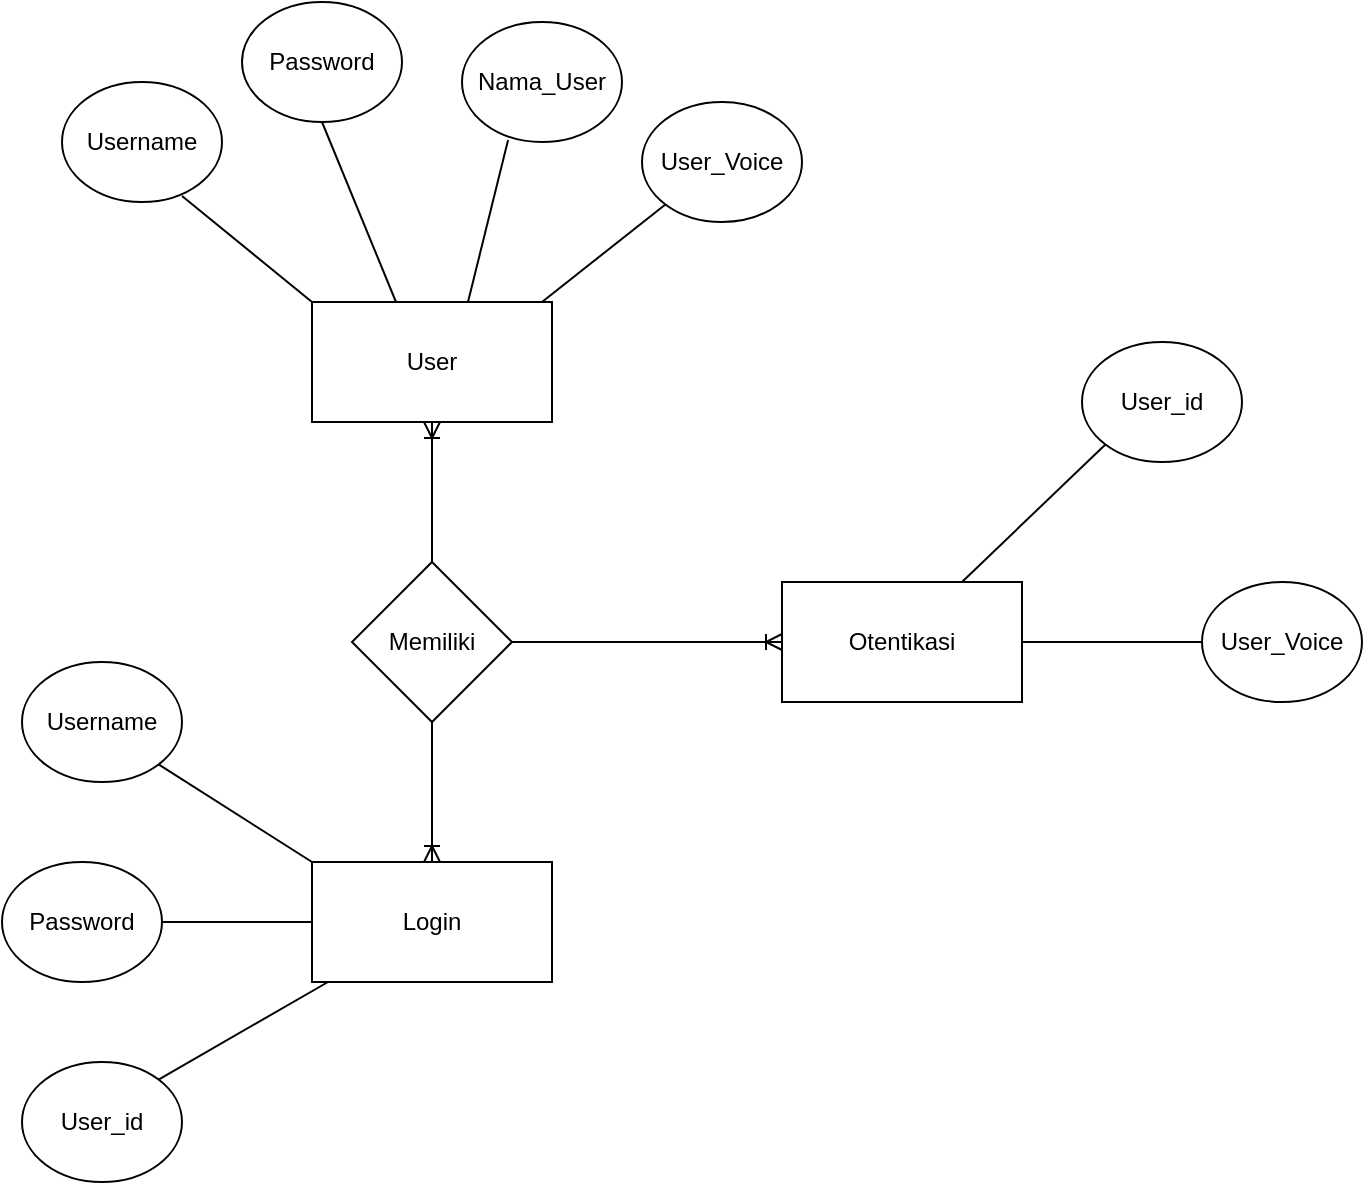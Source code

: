 <mxfile version="13.1.3" type="github">
  <diagram id="1dBUSutDxZ20vjmwRSwW" name="Page-1">
    <mxGraphModel dx="1422" dy="794" grid="1" gridSize="10" guides="1" tooltips="1" connect="1" arrows="1" fold="1" page="1" pageScale="1" pageWidth="827" pageHeight="1169" math="0" shadow="0">
      <root>
        <mxCell id="0" />
        <mxCell id="1" parent="0" />
        <mxCell id="JlRl0G0uDdERfWToBK0x-23" style="edgeStyle=orthogonalEdgeStyle;rounded=0;orthogonalLoop=1;jettySize=auto;html=1;entryX=0.5;entryY=1;entryDx=0;entryDy=0;startArrow=ERoneToMany;startFill=0;endArrow=none;endFill=0;" edge="1" parent="1" source="JlRl0G0uDdERfWToBK0x-1" target="JlRl0G0uDdERfWToBK0x-3">
          <mxGeometry relative="1" as="geometry" />
        </mxCell>
        <mxCell id="JlRl0G0uDdERfWToBK0x-1" value="Login" style="rounded=0;whiteSpace=wrap;html=1;" vertex="1" parent="1">
          <mxGeometry x="245" y="600" width="120" height="60" as="geometry" />
        </mxCell>
        <mxCell id="JlRl0G0uDdERfWToBK0x-21" style="edgeStyle=orthogonalEdgeStyle;rounded=0;orthogonalLoop=1;jettySize=auto;html=1;entryX=0.5;entryY=0;entryDx=0;entryDy=0;endArrow=none;endFill=0;startArrow=ERoneToMany;startFill=0;" edge="1" parent="1" source="JlRl0G0uDdERfWToBK0x-2" target="JlRl0G0uDdERfWToBK0x-3">
          <mxGeometry relative="1" as="geometry" />
        </mxCell>
        <mxCell id="JlRl0G0uDdERfWToBK0x-2" value="User" style="rounded=0;whiteSpace=wrap;html=1;" vertex="1" parent="1">
          <mxGeometry x="245" y="320" width="120" height="60" as="geometry" />
        </mxCell>
        <mxCell id="JlRl0G0uDdERfWToBK0x-8" value="Username" style="ellipse;whiteSpace=wrap;html=1;" vertex="1" parent="1">
          <mxGeometry x="120" y="210" width="80" height="60" as="geometry" />
        </mxCell>
        <mxCell id="JlRl0G0uDdERfWToBK0x-9" value="" style="endArrow=none;html=1;entryX=0.75;entryY=0.95;entryDx=0;entryDy=0;entryPerimeter=0;exitX=0;exitY=0;exitDx=0;exitDy=0;" edge="1" parent="1" source="JlRl0G0uDdERfWToBK0x-2" target="JlRl0G0uDdERfWToBK0x-8">
          <mxGeometry width="50" height="50" relative="1" as="geometry">
            <mxPoint x="280" y="380" as="sourcePoint" />
            <mxPoint x="330" y="330" as="targetPoint" />
          </mxGeometry>
        </mxCell>
        <mxCell id="JlRl0G0uDdERfWToBK0x-10" value="Password" style="ellipse;whiteSpace=wrap;html=1;" vertex="1" parent="1">
          <mxGeometry x="210" y="170" width="80" height="60" as="geometry" />
        </mxCell>
        <mxCell id="JlRl0G0uDdERfWToBK0x-11" value="" style="endArrow=none;html=1;entryX=0.5;entryY=1;entryDx=0;entryDy=0;exitX=0.35;exitY=0;exitDx=0;exitDy=0;exitPerimeter=0;" edge="1" parent="1" source="JlRl0G0uDdERfWToBK0x-2" target="JlRl0G0uDdERfWToBK0x-10">
          <mxGeometry width="50" height="50" relative="1" as="geometry">
            <mxPoint x="280" y="380" as="sourcePoint" />
            <mxPoint x="330" y="330" as="targetPoint" />
          </mxGeometry>
        </mxCell>
        <mxCell id="JlRl0G0uDdERfWToBK0x-12" value="Nama_User" style="ellipse;whiteSpace=wrap;html=1;" vertex="1" parent="1">
          <mxGeometry x="320" y="180" width="80" height="60" as="geometry" />
        </mxCell>
        <mxCell id="JlRl0G0uDdERfWToBK0x-13" value="" style="endArrow=none;html=1;entryX=0.288;entryY=0.983;entryDx=0;entryDy=0;entryPerimeter=0;exitX=0.65;exitY=0;exitDx=0;exitDy=0;exitPerimeter=0;" edge="1" parent="1" source="JlRl0G0uDdERfWToBK0x-2" target="JlRl0G0uDdERfWToBK0x-12">
          <mxGeometry width="50" height="50" relative="1" as="geometry">
            <mxPoint x="280" y="380" as="sourcePoint" />
            <mxPoint x="330" y="330" as="targetPoint" />
          </mxGeometry>
        </mxCell>
        <mxCell id="JlRl0G0uDdERfWToBK0x-14" value="User_Voice" style="ellipse;whiteSpace=wrap;html=1;" vertex="1" parent="1">
          <mxGeometry x="410" y="220" width="80" height="60" as="geometry" />
        </mxCell>
        <mxCell id="JlRl0G0uDdERfWToBK0x-15" value="" style="endArrow=none;html=1;entryX=0;entryY=1;entryDx=0;entryDy=0;" edge="1" parent="1" target="JlRl0G0uDdERfWToBK0x-14">
          <mxGeometry width="50" height="50" relative="1" as="geometry">
            <mxPoint x="360" y="320" as="sourcePoint" />
            <mxPoint x="330" y="330" as="targetPoint" />
          </mxGeometry>
        </mxCell>
        <mxCell id="JlRl0G0uDdERfWToBK0x-3" value="Memiliki" style="rhombus;whiteSpace=wrap;html=1;" vertex="1" parent="1">
          <mxGeometry x="265" y="450" width="80" height="80" as="geometry" />
        </mxCell>
        <mxCell id="JlRl0G0uDdERfWToBK0x-24" style="edgeStyle=orthogonalEdgeStyle;rounded=0;orthogonalLoop=1;jettySize=auto;html=1;entryX=0;entryY=0.5;entryDx=0;entryDy=0;startArrow=none;startFill=0;endArrow=none;endFill=0;" edge="1" parent="1" source="JlRl0G0uDdERfWToBK0x-20" target="JlRl0G0uDdERfWToBK0x-1">
          <mxGeometry relative="1" as="geometry" />
        </mxCell>
        <mxCell id="JlRl0G0uDdERfWToBK0x-20" value="Password" style="ellipse;whiteSpace=wrap;html=1;" vertex="1" parent="1">
          <mxGeometry x="90" y="600" width="80" height="60" as="geometry" />
        </mxCell>
        <mxCell id="JlRl0G0uDdERfWToBK0x-25" value="User_id" style="ellipse;whiteSpace=wrap;html=1;" vertex="1" parent="1">
          <mxGeometry x="100" y="700" width="80" height="60" as="geometry" />
        </mxCell>
        <mxCell id="JlRl0G0uDdERfWToBK0x-26" value="" style="endArrow=none;html=1;exitX=1;exitY=0;exitDx=0;exitDy=0;" edge="1" parent="1" source="JlRl0G0uDdERfWToBK0x-25">
          <mxGeometry width="50" height="50" relative="1" as="geometry">
            <mxPoint x="300" y="560" as="sourcePoint" />
            <mxPoint x="253" y="660" as="targetPoint" />
          </mxGeometry>
        </mxCell>
        <mxCell id="JlRl0G0uDdERfWToBK0x-27" value="Username" style="ellipse;whiteSpace=wrap;html=1;" vertex="1" parent="1">
          <mxGeometry x="100" y="500" width="80" height="60" as="geometry" />
        </mxCell>
        <mxCell id="JlRl0G0uDdERfWToBK0x-28" value="" style="endArrow=none;html=1;exitX=1;exitY=1;exitDx=0;exitDy=0;entryX=0;entryY=0;entryDx=0;entryDy=0;" edge="1" parent="1" source="JlRl0G0uDdERfWToBK0x-27" target="JlRl0G0uDdERfWToBK0x-1">
          <mxGeometry width="50" height="50" relative="1" as="geometry">
            <mxPoint x="320" y="540" as="sourcePoint" />
            <mxPoint x="370" y="490" as="targetPoint" />
          </mxGeometry>
        </mxCell>
        <mxCell id="JlRl0G0uDdERfWToBK0x-33" style="edgeStyle=orthogonalEdgeStyle;rounded=0;orthogonalLoop=1;jettySize=auto;html=1;entryX=1;entryY=0.5;entryDx=0;entryDy=0;startArrow=ERoneToMany;startFill=0;endArrow=none;endFill=0;" edge="1" parent="1" source="JlRl0G0uDdERfWToBK0x-31" target="JlRl0G0uDdERfWToBK0x-3">
          <mxGeometry relative="1" as="geometry" />
        </mxCell>
        <mxCell id="JlRl0G0uDdERfWToBK0x-31" value="Otentikasi" style="rounded=0;whiteSpace=wrap;html=1;" vertex="1" parent="1">
          <mxGeometry x="480" y="460" width="120" height="60" as="geometry" />
        </mxCell>
        <mxCell id="JlRl0G0uDdERfWToBK0x-35" value="User_id" style="ellipse;whiteSpace=wrap;html=1;" vertex="1" parent="1">
          <mxGeometry x="630" y="340" width="80" height="60" as="geometry" />
        </mxCell>
        <mxCell id="JlRl0G0uDdERfWToBK0x-37" value="" style="endArrow=none;html=1;entryX=0;entryY=1;entryDx=0;entryDy=0;exitX=0.75;exitY=0;exitDx=0;exitDy=0;" edge="1" parent="1" source="JlRl0G0uDdERfWToBK0x-31" target="JlRl0G0uDdERfWToBK0x-35">
          <mxGeometry width="50" height="50" relative="1" as="geometry">
            <mxPoint x="440" y="530" as="sourcePoint" />
            <mxPoint x="490" y="480" as="targetPoint" />
          </mxGeometry>
        </mxCell>
        <mxCell id="JlRl0G0uDdERfWToBK0x-38" value="User_Voice" style="ellipse;whiteSpace=wrap;html=1;" vertex="1" parent="1">
          <mxGeometry x="690" y="460" width="80" height="60" as="geometry" />
        </mxCell>
        <mxCell id="JlRl0G0uDdERfWToBK0x-39" value="" style="endArrow=none;html=1;entryX=0;entryY=0.5;entryDx=0;entryDy=0;exitX=1;exitY=0.5;exitDx=0;exitDy=0;" edge="1" parent="1" source="JlRl0G0uDdERfWToBK0x-31" target="JlRl0G0uDdERfWToBK0x-38">
          <mxGeometry width="50" height="50" relative="1" as="geometry">
            <mxPoint x="440" y="530" as="sourcePoint" />
            <mxPoint x="490" y="480" as="targetPoint" />
          </mxGeometry>
        </mxCell>
      </root>
    </mxGraphModel>
  </diagram>
</mxfile>
